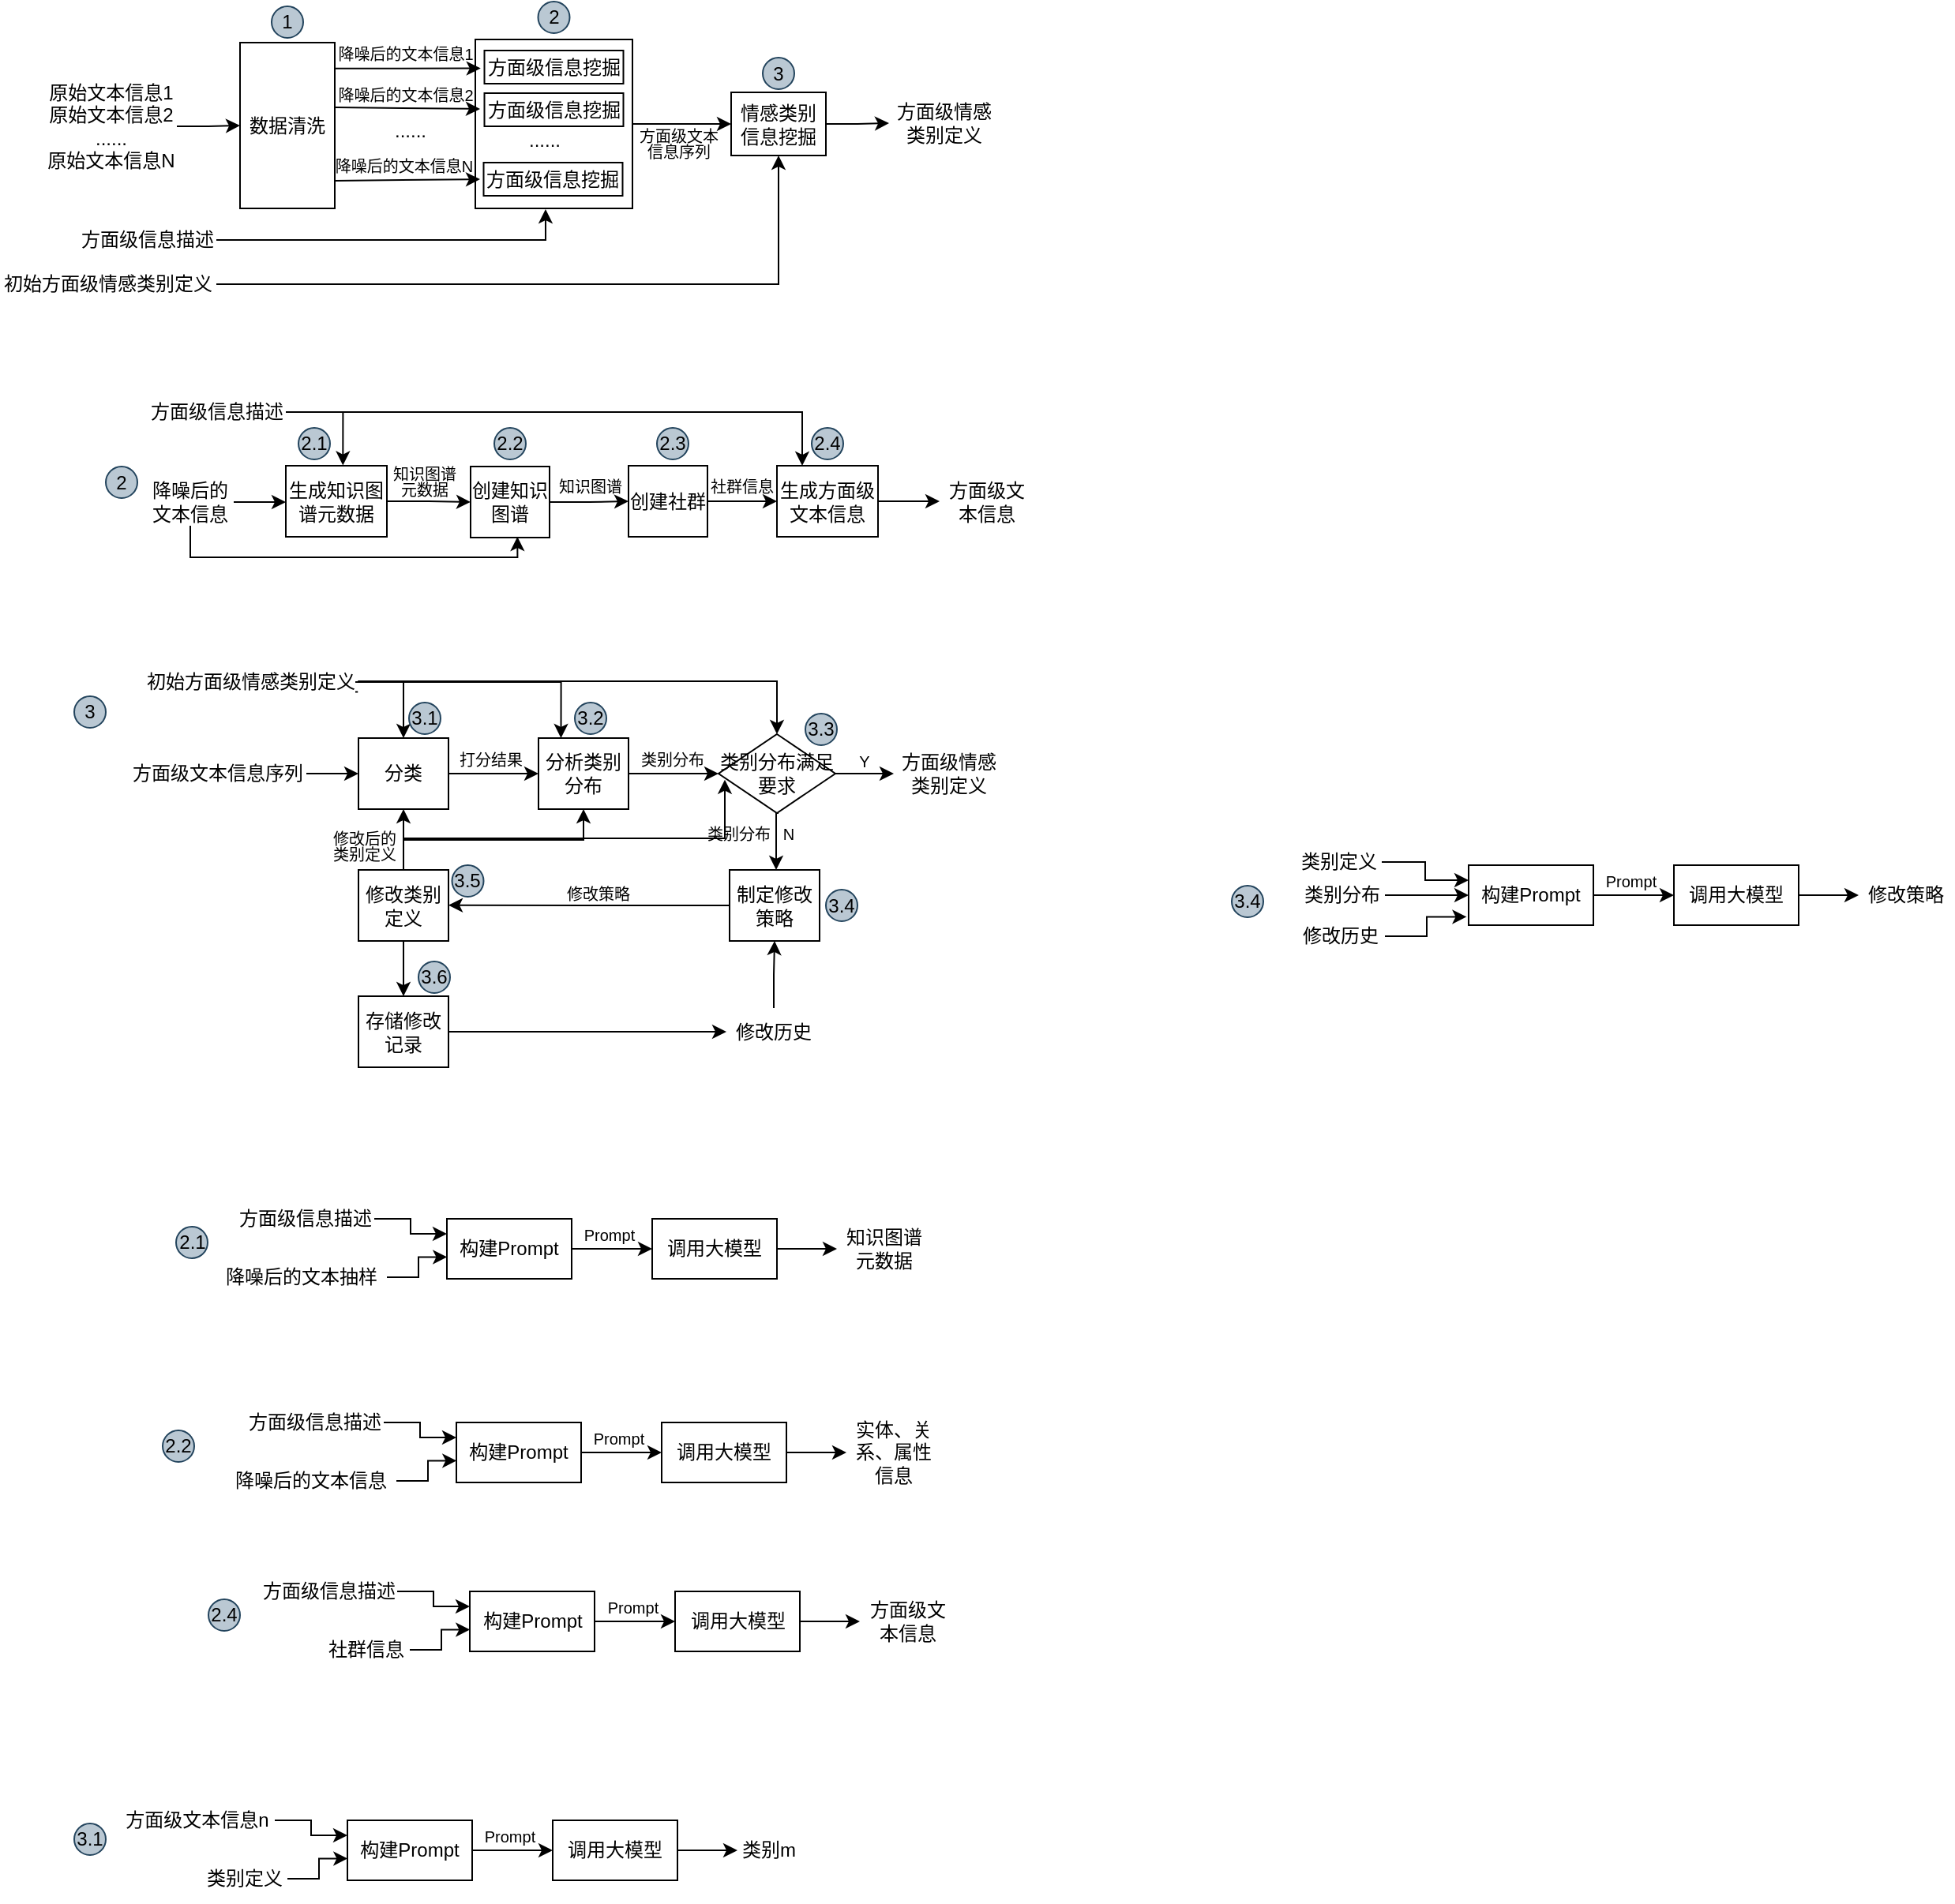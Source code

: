 <mxfile version="24.7.5">
  <diagram name="第 1 页" id="x-QEAbta-AVP9oPIon_w">
    <mxGraphModel dx="1357" dy="846" grid="0" gridSize="10" guides="1" tooltips="1" connect="1" arrows="1" fold="1" page="0" pageScale="1" pageWidth="827" pageHeight="1169" math="0" shadow="0">
      <root>
        <mxCell id="0" />
        <mxCell id="1" parent="0" />
        <mxCell id="vtAz4cOcmQASGgDo1OFz-104" style="edgeStyle=orthogonalEdgeStyle;rounded=0;orthogonalLoop=1;jettySize=auto;html=1;exitX=1;exitY=0.5;exitDx=0;exitDy=0;entryX=0;entryY=0.5;entryDx=0;entryDy=0;" edge="1" parent="1" source="vtAz4cOcmQASGgDo1OFz-1" target="vtAz4cOcmQASGgDo1OFz-2">
          <mxGeometry relative="1" as="geometry" />
        </mxCell>
        <mxCell id="vtAz4cOcmQASGgDo1OFz-1" value="原始文本信息1&lt;div&gt;原始文本信息2&lt;br&gt;&lt;/div&gt;&lt;div&gt;......&lt;/div&gt;&lt;div&gt;原始文本信息N&lt;br&gt;&lt;/div&gt;" style="text;html=1;align=center;verticalAlign=middle;whiteSpace=wrap;rounded=0;" vertex="1" parent="1">
          <mxGeometry x="-215" y="8" width="83" height="62" as="geometry" />
        </mxCell>
        <mxCell id="vtAz4cOcmQASGgDo1OFz-2" value="数据清洗" style="rounded=0;whiteSpace=wrap;html=1;" vertex="1" parent="1">
          <mxGeometry x="-92" y="-14" width="60" height="105" as="geometry" />
        </mxCell>
        <mxCell id="vtAz4cOcmQASGgDo1OFz-14" style="edgeStyle=orthogonalEdgeStyle;rounded=0;orthogonalLoop=1;jettySize=auto;html=1;exitX=1;exitY=0.5;exitDx=0;exitDy=0;entryX=0;entryY=0.5;entryDx=0;entryDy=0;" edge="1" parent="1" source="vtAz4cOcmQASGgDo1OFz-3" target="vtAz4cOcmQASGgDo1OFz-4">
          <mxGeometry relative="1" as="geometry" />
        </mxCell>
        <mxCell id="vtAz4cOcmQASGgDo1OFz-3" value="" style="rounded=0;whiteSpace=wrap;html=1;" vertex="1" parent="1">
          <mxGeometry x="57" y="-16" width="99.5" height="107" as="geometry" />
        </mxCell>
        <mxCell id="vtAz4cOcmQASGgDo1OFz-20" style="edgeStyle=orthogonalEdgeStyle;rounded=0;orthogonalLoop=1;jettySize=auto;html=1;exitX=1;exitY=0.5;exitDx=0;exitDy=0;" edge="1" parent="1" source="vtAz4cOcmQASGgDo1OFz-4" target="vtAz4cOcmQASGgDo1OFz-5">
          <mxGeometry relative="1" as="geometry" />
        </mxCell>
        <mxCell id="vtAz4cOcmQASGgDo1OFz-4" value="情感类别信息挖掘" style="rounded=0;whiteSpace=wrap;html=1;" vertex="1" parent="1">
          <mxGeometry x="219" y="17.5" width="60" height="40" as="geometry" />
        </mxCell>
        <mxCell id="vtAz4cOcmQASGgDo1OFz-5" value="方面级情感类别定义" style="text;html=1;align=center;verticalAlign=middle;whiteSpace=wrap;rounded=0;" vertex="1" parent="1">
          <mxGeometry x="319" y="22" width="70" height="30" as="geometry" />
        </mxCell>
        <mxCell id="vtAz4cOcmQASGgDo1OFz-12" value="方面级信息描述" style="text;html=1;align=center;verticalAlign=middle;whiteSpace=wrap;rounded=0;" vertex="1" parent="1">
          <mxGeometry x="-194" y="96" width="87" height="30" as="geometry" />
        </mxCell>
        <mxCell id="vtAz4cOcmQASGgDo1OFz-15" value="&lt;p style=&quot;line-height: 100%; font-size: 10px;&quot;&gt;&lt;font style=&quot;font-size: 10px;&quot;&gt;方面级文本信息序列&lt;/font&gt;&lt;/p&gt;" style="text;html=1;align=center;verticalAlign=middle;whiteSpace=wrap;rounded=0;spacing=2;fontSize=10;" vertex="1" parent="1">
          <mxGeometry x="160" y="44.5" width="52" height="10" as="geometry" />
        </mxCell>
        <mxCell id="vtAz4cOcmQASGgDo1OFz-18" style="edgeStyle=orthogonalEdgeStyle;rounded=0;orthogonalLoop=1;jettySize=auto;html=1;exitX=1;exitY=0.5;exitDx=0;exitDy=0;entryX=0.5;entryY=1;entryDx=0;entryDy=0;" edge="1" parent="1" source="vtAz4cOcmQASGgDo1OFz-16" target="vtAz4cOcmQASGgDo1OFz-4">
          <mxGeometry relative="1" as="geometry" />
        </mxCell>
        <mxCell id="vtAz4cOcmQASGgDo1OFz-16" value="初始方面级情感类别定义" style="text;html=1;align=center;verticalAlign=middle;whiteSpace=wrap;rounded=0;" vertex="1" parent="1">
          <mxGeometry x="-244" y="124" width="137" height="30" as="geometry" />
        </mxCell>
        <mxCell id="vtAz4cOcmQASGgDo1OFz-19" style="edgeStyle=orthogonalEdgeStyle;rounded=0;orthogonalLoop=1;jettySize=auto;html=1;exitX=1;exitY=0.5;exitDx=0;exitDy=0;entryX=0.447;entryY=1.005;entryDx=0;entryDy=0;entryPerimeter=0;" edge="1" parent="1" source="vtAz4cOcmQASGgDo1OFz-12" target="vtAz4cOcmQASGgDo1OFz-3">
          <mxGeometry relative="1" as="geometry" />
        </mxCell>
        <mxCell id="vtAz4cOcmQASGgDo1OFz-23" value="1" style="ellipse;whiteSpace=wrap;html=1;aspect=fixed;fillColor=#bac8d3;strokeColor=#23445d;" vertex="1" parent="1">
          <mxGeometry x="-72" y="-37" width="20" height="20" as="geometry" />
        </mxCell>
        <mxCell id="vtAz4cOcmQASGgDo1OFz-24" value="2" style="ellipse;whiteSpace=wrap;html=1;aspect=fixed;fillColor=#bac8d3;strokeColor=#23445d;" vertex="1" parent="1">
          <mxGeometry x="96.75" y="-40" width="20" height="20" as="geometry" />
        </mxCell>
        <mxCell id="vtAz4cOcmQASGgDo1OFz-25" value="3" style="ellipse;whiteSpace=wrap;html=1;aspect=fixed;fillColor=#bac8d3;strokeColor=#23445d;" vertex="1" parent="1">
          <mxGeometry x="239" y="-4.5" width="20" height="20" as="geometry" />
        </mxCell>
        <mxCell id="vtAz4cOcmQASGgDo1OFz-26" value="2" style="ellipse;whiteSpace=wrap;html=1;aspect=fixed;fillColor=#bac8d3;strokeColor=#23445d;" vertex="1" parent="1">
          <mxGeometry x="-177" y="254.5" width="20" height="20" as="geometry" />
        </mxCell>
        <mxCell id="vtAz4cOcmQASGgDo1OFz-33" style="edgeStyle=orthogonalEdgeStyle;rounded=0;orthogonalLoop=1;jettySize=auto;html=1;exitX=1;exitY=0.5;exitDx=0;exitDy=0;entryX=0;entryY=0.5;entryDx=0;entryDy=0;" edge="1" parent="1" source="vtAz4cOcmQASGgDo1OFz-27" target="vtAz4cOcmQASGgDo1OFz-28">
          <mxGeometry relative="1" as="geometry" />
        </mxCell>
        <mxCell id="vtAz4cOcmQASGgDo1OFz-27" value="降噪后的文本信息" style="text;html=1;align=center;verticalAlign=middle;whiteSpace=wrap;rounded=0;" vertex="1" parent="1">
          <mxGeometry x="-151" y="262" width="55" height="30" as="geometry" />
        </mxCell>
        <mxCell id="vtAz4cOcmQASGgDo1OFz-34" style="edgeStyle=orthogonalEdgeStyle;rounded=0;orthogonalLoop=1;jettySize=auto;html=1;exitX=1;exitY=0.5;exitDx=0;exitDy=0;entryX=0;entryY=0.5;entryDx=0;entryDy=0;" edge="1" parent="1" source="vtAz4cOcmQASGgDo1OFz-28" target="vtAz4cOcmQASGgDo1OFz-29">
          <mxGeometry relative="1" as="geometry" />
        </mxCell>
        <mxCell id="vtAz4cOcmQASGgDo1OFz-28" value="生成知识图谱元数据" style="rounded=0;whiteSpace=wrap;html=1;" vertex="1" parent="1">
          <mxGeometry x="-63" y="254" width="64" height="45" as="geometry" />
        </mxCell>
        <mxCell id="vtAz4cOcmQASGgDo1OFz-37" style="edgeStyle=orthogonalEdgeStyle;rounded=0;orthogonalLoop=1;jettySize=auto;html=1;exitX=1;exitY=0.5;exitDx=0;exitDy=0;entryX=0;entryY=0.5;entryDx=0;entryDy=0;" edge="1" parent="1" source="vtAz4cOcmQASGgDo1OFz-29" target="vtAz4cOcmQASGgDo1OFz-30">
          <mxGeometry relative="1" as="geometry" />
        </mxCell>
        <mxCell id="vtAz4cOcmQASGgDo1OFz-29" value="创建知识图谱" style="rounded=0;whiteSpace=wrap;html=1;" vertex="1" parent="1">
          <mxGeometry x="54" y="254.5" width="50" height="45" as="geometry" />
        </mxCell>
        <mxCell id="vtAz4cOcmQASGgDo1OFz-39" style="edgeStyle=orthogonalEdgeStyle;rounded=0;orthogonalLoop=1;jettySize=auto;html=1;exitX=1;exitY=0.5;exitDx=0;exitDy=0;entryX=0;entryY=0.5;entryDx=0;entryDy=0;" edge="1" parent="1" source="vtAz4cOcmQASGgDo1OFz-30" target="vtAz4cOcmQASGgDo1OFz-31">
          <mxGeometry relative="1" as="geometry" />
        </mxCell>
        <mxCell id="vtAz4cOcmQASGgDo1OFz-30" value="创建社群" style="rounded=0;whiteSpace=wrap;html=1;" vertex="1" parent="1">
          <mxGeometry x="154" y="254" width="50" height="45" as="geometry" />
        </mxCell>
        <mxCell id="vtAz4cOcmQASGgDo1OFz-41" style="edgeStyle=orthogonalEdgeStyle;rounded=0;orthogonalLoop=1;jettySize=auto;html=1;exitX=1;exitY=0.5;exitDx=0;exitDy=0;" edge="1" parent="1" source="vtAz4cOcmQASGgDo1OFz-31" target="vtAz4cOcmQASGgDo1OFz-32">
          <mxGeometry relative="1" as="geometry" />
        </mxCell>
        <mxCell id="vtAz4cOcmQASGgDo1OFz-31" value="生成方面级文本信息" style="rounded=0;whiteSpace=wrap;html=1;" vertex="1" parent="1">
          <mxGeometry x="248" y="254" width="64" height="45" as="geometry" />
        </mxCell>
        <mxCell id="vtAz4cOcmQASGgDo1OFz-32" value="方面级文本信息" style="text;html=1;align=center;verticalAlign=middle;whiteSpace=wrap;rounded=0;" vertex="1" parent="1">
          <mxGeometry x="351" y="261.5" width="60" height="30" as="geometry" />
        </mxCell>
        <mxCell id="vtAz4cOcmQASGgDo1OFz-35" value="&lt;p style=&quot;line-height: 100%; font-size: 10px;&quot;&gt;&lt;font style=&quot;font-size: 10px;&quot;&gt;知识图谱元数据&lt;/font&gt;&lt;/p&gt;" style="text;html=1;align=center;verticalAlign=middle;whiteSpace=wrap;rounded=0;spacing=2;fontSize=10;" vertex="1" parent="1">
          <mxGeometry x="3" y="258.5" width="44" height="10" as="geometry" />
        </mxCell>
        <mxCell id="vtAz4cOcmQASGgDo1OFz-36" style="edgeStyle=orthogonalEdgeStyle;rounded=0;orthogonalLoop=1;jettySize=auto;html=1;exitX=0.5;exitY=1;exitDx=0;exitDy=0;entryX=0.593;entryY=0.989;entryDx=0;entryDy=0;entryPerimeter=0;" edge="1" parent="1" source="vtAz4cOcmQASGgDo1OFz-27" target="vtAz4cOcmQASGgDo1OFz-29">
          <mxGeometry relative="1" as="geometry" />
        </mxCell>
        <mxCell id="vtAz4cOcmQASGgDo1OFz-38" value="&lt;p style=&quot;line-height: 100%; font-size: 10px;&quot;&gt;&lt;font style=&quot;font-size: 10px;&quot;&gt;知识图谱&lt;/font&gt;&lt;/p&gt;" style="text;html=1;align=center;verticalAlign=middle;whiteSpace=wrap;rounded=0;spacing=2;fontSize=10;" vertex="1" parent="1">
          <mxGeometry x="108" y="261.5" width="44" height="10" as="geometry" />
        </mxCell>
        <mxCell id="vtAz4cOcmQASGgDo1OFz-40" value="&lt;p style=&quot;line-height: 100%; font-size: 10px;&quot;&gt;&lt;font style=&quot;font-size: 10px;&quot;&gt;社群信息&lt;/font&gt;&lt;/p&gt;" style="text;html=1;align=center;verticalAlign=middle;whiteSpace=wrap;rounded=0;spacing=2;fontSize=10;" vertex="1" parent="1">
          <mxGeometry x="204" y="262" width="44" height="10" as="geometry" />
        </mxCell>
        <mxCell id="vtAz4cOcmQASGgDo1OFz-42" value="3" style="ellipse;whiteSpace=wrap;html=1;aspect=fixed;fillColor=#bac8d3;strokeColor=#23445d;" vertex="1" parent="1">
          <mxGeometry x="-197" y="400" width="20" height="20" as="geometry" />
        </mxCell>
        <mxCell id="vtAz4cOcmQASGgDo1OFz-55" style="edgeStyle=orthogonalEdgeStyle;rounded=0;orthogonalLoop=1;jettySize=auto;html=1;entryX=0.5;entryY=0;entryDx=0;entryDy=0;" edge="1" parent="1" target="vtAz4cOcmQASGgDo1OFz-46">
          <mxGeometry relative="1" as="geometry">
            <mxPoint x="-20" y="397" as="sourcePoint" />
            <Array as="points">
              <mxPoint x="-20" y="391" />
              <mxPoint x="12" y="391" />
            </Array>
          </mxGeometry>
        </mxCell>
        <mxCell id="vtAz4cOcmQASGgDo1OFz-53" style="edgeStyle=orthogonalEdgeStyle;rounded=0;orthogonalLoop=1;jettySize=auto;html=1;exitX=1;exitY=0.5;exitDx=0;exitDy=0;entryX=0;entryY=0.5;entryDx=0;entryDy=0;" edge="1" parent="1" source="vtAz4cOcmQASGgDo1OFz-44" target="vtAz4cOcmQASGgDo1OFz-46">
          <mxGeometry relative="1" as="geometry" />
        </mxCell>
        <mxCell id="vtAz4cOcmQASGgDo1OFz-44" value="方面级文本信息序列" style="text;html=1;align=center;verticalAlign=middle;whiteSpace=wrap;rounded=0;" vertex="1" parent="1">
          <mxGeometry x="-162" y="434" width="112" height="30" as="geometry" />
        </mxCell>
        <mxCell id="vtAz4cOcmQASGgDo1OFz-56" style="edgeStyle=orthogonalEdgeStyle;rounded=0;orthogonalLoop=1;jettySize=auto;html=1;exitX=1;exitY=0.5;exitDx=0;exitDy=0;entryX=0;entryY=0.5;entryDx=0;entryDy=0;" edge="1" parent="1" source="vtAz4cOcmQASGgDo1OFz-46" target="vtAz4cOcmQASGgDo1OFz-47">
          <mxGeometry relative="1" as="geometry" />
        </mxCell>
        <mxCell id="vtAz4cOcmQASGgDo1OFz-46" value="分类" style="rounded=0;whiteSpace=wrap;html=1;" vertex="1" parent="1">
          <mxGeometry x="-17" y="426.5" width="57" height="45" as="geometry" />
        </mxCell>
        <mxCell id="vtAz4cOcmQASGgDo1OFz-58" style="edgeStyle=orthogonalEdgeStyle;rounded=0;orthogonalLoop=1;jettySize=auto;html=1;exitX=1;exitY=0.5;exitDx=0;exitDy=0;entryX=0;entryY=0.5;entryDx=0;entryDy=0;" edge="1" parent="1" source="vtAz4cOcmQASGgDo1OFz-47" target="vtAz4cOcmQASGgDo1OFz-48">
          <mxGeometry relative="1" as="geometry" />
        </mxCell>
        <mxCell id="vtAz4cOcmQASGgDo1OFz-47" value="分析类别分布" style="rounded=0;whiteSpace=wrap;html=1;" vertex="1" parent="1">
          <mxGeometry x="97" y="426.5" width="57" height="45" as="geometry" />
        </mxCell>
        <mxCell id="vtAz4cOcmQASGgDo1OFz-60" style="edgeStyle=orthogonalEdgeStyle;rounded=0;orthogonalLoop=1;jettySize=auto;html=1;exitX=1;exitY=0.5;exitDx=0;exitDy=0;" edge="1" parent="1" source="vtAz4cOcmQASGgDo1OFz-48" target="vtAz4cOcmQASGgDo1OFz-49">
          <mxGeometry relative="1" as="geometry" />
        </mxCell>
        <mxCell id="vtAz4cOcmQASGgDo1OFz-62" style="edgeStyle=orthogonalEdgeStyle;rounded=0;orthogonalLoop=1;jettySize=auto;html=1;exitX=0.5;exitY=1;exitDx=0;exitDy=0;entryX=0.5;entryY=0;entryDx=0;entryDy=0;" edge="1" parent="1">
          <mxGeometry relative="1" as="geometry">
            <mxPoint x="249" y="474" as="sourcePoint" />
            <mxPoint x="247.5" y="510" as="targetPoint" />
          </mxGeometry>
        </mxCell>
        <mxCell id="vtAz4cOcmQASGgDo1OFz-48" value="类别分布满足要求" style="rhombus;whiteSpace=wrap;html=1;" vertex="1" parent="1">
          <mxGeometry x="211" y="424" width="74" height="50" as="geometry" />
        </mxCell>
        <mxCell id="vtAz4cOcmQASGgDo1OFz-49" value="方面级情感类别定义" style="text;html=1;align=center;verticalAlign=middle;whiteSpace=wrap;rounded=0;" vertex="1" parent="1">
          <mxGeometry x="322" y="434" width="70" height="30" as="geometry" />
        </mxCell>
        <mxCell id="vtAz4cOcmQASGgDo1OFz-66" style="edgeStyle=orthogonalEdgeStyle;rounded=0;orthogonalLoop=1;jettySize=auto;html=1;exitX=0;exitY=0.5;exitDx=0;exitDy=0;" edge="1" parent="1" source="vtAz4cOcmQASGgDo1OFz-51">
          <mxGeometry relative="1" as="geometry">
            <mxPoint x="40" y="532.333" as="targetPoint" />
          </mxGeometry>
        </mxCell>
        <mxCell id="vtAz4cOcmQASGgDo1OFz-51" value="制定修改策略" style="rounded=0;whiteSpace=wrap;html=1;" vertex="1" parent="1">
          <mxGeometry x="218" y="510" width="57" height="45" as="geometry" />
        </mxCell>
        <mxCell id="vtAz4cOcmQASGgDo1OFz-64" style="edgeStyle=orthogonalEdgeStyle;rounded=0;orthogonalLoop=1;jettySize=auto;html=1;exitX=0.5;exitY=0;exitDx=0;exitDy=0;entryX=0.5;entryY=1;entryDx=0;entryDy=0;" edge="1" parent="1" source="vtAz4cOcmQASGgDo1OFz-52" target="vtAz4cOcmQASGgDo1OFz-46">
          <mxGeometry relative="1" as="geometry" />
        </mxCell>
        <mxCell id="vtAz4cOcmQASGgDo1OFz-69" style="edgeStyle=orthogonalEdgeStyle;rounded=0;orthogonalLoop=1;jettySize=auto;html=1;exitX=0.5;exitY=1;exitDx=0;exitDy=0;entryX=0.5;entryY=0;entryDx=0;entryDy=0;" edge="1" parent="1" source="vtAz4cOcmQASGgDo1OFz-52" target="vtAz4cOcmQASGgDo1OFz-68">
          <mxGeometry relative="1" as="geometry" />
        </mxCell>
        <mxCell id="vtAz4cOcmQASGgDo1OFz-165" style="edgeStyle=orthogonalEdgeStyle;rounded=0;orthogonalLoop=1;jettySize=auto;html=1;exitX=0.5;exitY=0;exitDx=0;exitDy=0;entryX=0.5;entryY=1;entryDx=0;entryDy=0;" edge="1" parent="1" source="vtAz4cOcmQASGgDo1OFz-52" target="vtAz4cOcmQASGgDo1OFz-47">
          <mxGeometry relative="1" as="geometry">
            <Array as="points">
              <mxPoint x="12" y="491" />
              <mxPoint x="126" y="491" />
            </Array>
          </mxGeometry>
        </mxCell>
        <mxCell id="vtAz4cOcmQASGgDo1OFz-52" value="修改类别定义" style="rounded=0;whiteSpace=wrap;html=1;" vertex="1" parent="1">
          <mxGeometry x="-17" y="510" width="57" height="45" as="geometry" />
        </mxCell>
        <mxCell id="vtAz4cOcmQASGgDo1OFz-57" value="&lt;p style=&quot;line-height: 100%; font-size: 10px;&quot;&gt;打分结果&lt;/p&gt;" style="text;html=1;align=center;verticalAlign=middle;whiteSpace=wrap;rounded=0;spacing=2;fontSize=10;" vertex="1" parent="1">
          <mxGeometry x="45" y="435" width="44" height="10" as="geometry" />
        </mxCell>
        <mxCell id="vtAz4cOcmQASGgDo1OFz-59" value="&lt;p style=&quot;line-height: 100%; font-size: 10px;&quot;&gt;类别分布&lt;/p&gt;" style="text;html=1;align=center;verticalAlign=middle;whiteSpace=wrap;rounded=0;spacing=2;fontSize=10;" vertex="1" parent="1">
          <mxGeometry x="160" y="435" width="44" height="10" as="geometry" />
        </mxCell>
        <mxCell id="vtAz4cOcmQASGgDo1OFz-61" value="&lt;p style=&quot;line-height: 100%; font-size: 10px;&quot;&gt;Y&lt;/p&gt;" style="text;html=1;align=center;verticalAlign=middle;whiteSpace=wrap;rounded=0;spacing=2;fontSize=10;" vertex="1" parent="1">
          <mxGeometry x="296" y="435.5" width="15" height="10" as="geometry" />
        </mxCell>
        <mxCell id="vtAz4cOcmQASGgDo1OFz-63" value="&lt;p style=&quot;line-height: 100%; font-size: 10px;&quot;&gt;N&lt;/p&gt;" style="text;html=1;align=center;verticalAlign=middle;whiteSpace=wrap;rounded=0;spacing=2;fontSize=10;" vertex="1" parent="1">
          <mxGeometry x="248" y="482" width="15" height="10" as="geometry" />
        </mxCell>
        <mxCell id="vtAz4cOcmQASGgDo1OFz-65" value="&lt;p style=&quot;line-height: 100%; font-size: 10px;&quot;&gt;修改后的类别定义&lt;/p&gt;" style="text;html=1;align=center;verticalAlign=middle;whiteSpace=wrap;rounded=0;spacing=2;fontSize=10;" vertex="1" parent="1">
          <mxGeometry x="-35" y="490" width="44" height="10" as="geometry" />
        </mxCell>
        <mxCell id="vtAz4cOcmQASGgDo1OFz-67" value="&lt;p style=&quot;line-height: 100%; font-size: 10px;&quot;&gt;类别分布&lt;/p&gt;" style="text;html=1;align=center;verticalAlign=middle;whiteSpace=wrap;rounded=0;spacing=2;fontSize=10;" vertex="1" parent="1">
          <mxGeometry x="202" y="482" width="44" height="10" as="geometry" />
        </mxCell>
        <mxCell id="vtAz4cOcmQASGgDo1OFz-72" style="edgeStyle=orthogonalEdgeStyle;rounded=0;orthogonalLoop=1;jettySize=auto;html=1;exitX=1;exitY=0.5;exitDx=0;exitDy=0;entryX=0;entryY=0.5;entryDx=0;entryDy=0;" edge="1" parent="1" source="vtAz4cOcmQASGgDo1OFz-68" target="vtAz4cOcmQASGgDo1OFz-71">
          <mxGeometry relative="1" as="geometry" />
        </mxCell>
        <mxCell id="vtAz4cOcmQASGgDo1OFz-68" value="存储修改记录" style="rounded=0;whiteSpace=wrap;html=1;" vertex="1" parent="1">
          <mxGeometry x="-17" y="590" width="57" height="45" as="geometry" />
        </mxCell>
        <mxCell id="vtAz4cOcmQASGgDo1OFz-73" style="edgeStyle=orthogonalEdgeStyle;rounded=0;orthogonalLoop=1;jettySize=auto;html=1;exitX=0.5;exitY=0;exitDx=0;exitDy=0;entryX=0.5;entryY=1;entryDx=0;entryDy=0;" edge="1" parent="1" source="vtAz4cOcmQASGgDo1OFz-71" target="vtAz4cOcmQASGgDo1OFz-51">
          <mxGeometry relative="1" as="geometry" />
        </mxCell>
        <mxCell id="vtAz4cOcmQASGgDo1OFz-71" value="修改历史" style="text;html=1;align=center;verticalAlign=middle;whiteSpace=wrap;rounded=0;" vertex="1" parent="1">
          <mxGeometry x="216" y="597.5" width="60" height="30" as="geometry" />
        </mxCell>
        <mxCell id="vtAz4cOcmQASGgDo1OFz-141" style="edgeStyle=orthogonalEdgeStyle;rounded=0;orthogonalLoop=1;jettySize=auto;html=1;exitX=1;exitY=0.5;exitDx=0;exitDy=0;entryX=0.25;entryY=0;entryDx=0;entryDy=0;" edge="1" parent="1" source="vtAz4cOcmQASGgDo1OFz-75" target="vtAz4cOcmQASGgDo1OFz-31">
          <mxGeometry relative="1" as="geometry" />
        </mxCell>
        <mxCell id="vtAz4cOcmQASGgDo1OFz-75" value="方面级信息描述" style="text;html=1;align=center;verticalAlign=middle;whiteSpace=wrap;rounded=0;" vertex="1" parent="1">
          <mxGeometry x="-150" y="205" width="87" height="30" as="geometry" />
        </mxCell>
        <mxCell id="vtAz4cOcmQASGgDo1OFz-76" style="edgeStyle=orthogonalEdgeStyle;rounded=0;orthogonalLoop=1;jettySize=auto;html=1;exitX=1;exitY=0.5;exitDx=0;exitDy=0;entryX=0.565;entryY=-0.005;entryDx=0;entryDy=0;entryPerimeter=0;" edge="1" parent="1" source="vtAz4cOcmQASGgDo1OFz-75" target="vtAz4cOcmQASGgDo1OFz-28">
          <mxGeometry relative="1" as="geometry" />
        </mxCell>
        <mxCell id="vtAz4cOcmQASGgDo1OFz-78" value="2.1" style="ellipse;whiteSpace=wrap;html=1;aspect=fixed;fillColor=#bac8d3;strokeColor=#23445d;" vertex="1" parent="1">
          <mxGeometry x="-55" y="230" width="20" height="20" as="geometry" />
        </mxCell>
        <mxCell id="vtAz4cOcmQASGgDo1OFz-79" value="2.2" style="ellipse;whiteSpace=wrap;html=1;aspect=fixed;fillColor=#bac8d3;strokeColor=#23445d;" vertex="1" parent="1">
          <mxGeometry x="69" y="230" width="20" height="20" as="geometry" />
        </mxCell>
        <mxCell id="vtAz4cOcmQASGgDo1OFz-80" value="2.3" style="ellipse;whiteSpace=wrap;html=1;aspect=fixed;fillColor=#bac8d3;strokeColor=#23445d;" vertex="1" parent="1">
          <mxGeometry x="172" y="230" width="20" height="20" as="geometry" />
        </mxCell>
        <mxCell id="vtAz4cOcmQASGgDo1OFz-81" value="2.4" style="ellipse;whiteSpace=wrap;html=1;aspect=fixed;fillColor=#bac8d3;strokeColor=#23445d;" vertex="1" parent="1">
          <mxGeometry x="270" y="230" width="20" height="20" as="geometry" />
        </mxCell>
        <mxCell id="vtAz4cOcmQASGgDo1OFz-82" value="3.1" style="ellipse;whiteSpace=wrap;html=1;aspect=fixed;fillColor=#bac8d3;strokeColor=#23445d;" vertex="1" parent="1">
          <mxGeometry x="15" y="404" width="20" height="20" as="geometry" />
        </mxCell>
        <mxCell id="vtAz4cOcmQASGgDo1OFz-83" value="3.2" style="ellipse;whiteSpace=wrap;html=1;aspect=fixed;fillColor=#bac8d3;strokeColor=#23445d;" vertex="1" parent="1">
          <mxGeometry x="120" y="404" width="20" height="20" as="geometry" />
        </mxCell>
        <mxCell id="vtAz4cOcmQASGgDo1OFz-84" value="3.3" style="ellipse;whiteSpace=wrap;html=1;aspect=fixed;fillColor=#bac8d3;strokeColor=#23445d;" vertex="1" parent="1">
          <mxGeometry x="266" y="411" width="20" height="20" as="geometry" />
        </mxCell>
        <mxCell id="vtAz4cOcmQASGgDo1OFz-85" value="3.4" style="ellipse;whiteSpace=wrap;html=1;aspect=fixed;fillColor=#bac8d3;strokeColor=#23445d;" vertex="1" parent="1">
          <mxGeometry x="279" y="522.5" width="20" height="20" as="geometry" />
        </mxCell>
        <mxCell id="vtAz4cOcmQASGgDo1OFz-86" value="3.5" style="ellipse;whiteSpace=wrap;html=1;aspect=fixed;fillColor=#bac8d3;strokeColor=#23445d;" vertex="1" parent="1">
          <mxGeometry x="42.25" y="507" width="20" height="20" as="geometry" />
        </mxCell>
        <mxCell id="vtAz4cOcmQASGgDo1OFz-87" value="3.6" style="ellipse;whiteSpace=wrap;html=1;aspect=fixed;fillColor=#bac8d3;strokeColor=#23445d;" vertex="1" parent="1">
          <mxGeometry x="21" y="568" width="20" height="20" as="geometry" />
        </mxCell>
        <mxCell id="vtAz4cOcmQASGgDo1OFz-88" value="2.1" style="ellipse;whiteSpace=wrap;html=1;aspect=fixed;fillColor=#bac8d3;strokeColor=#23445d;" vertex="1" parent="1">
          <mxGeometry x="-132.5" y="736" width="20" height="20" as="geometry" />
        </mxCell>
        <mxCell id="vtAz4cOcmQASGgDo1OFz-95" style="edgeStyle=orthogonalEdgeStyle;rounded=0;orthogonalLoop=1;jettySize=auto;html=1;exitX=1;exitY=0.5;exitDx=0;exitDy=0;entryX=0;entryY=0.25;entryDx=0;entryDy=0;" edge="1" parent="1" source="vtAz4cOcmQASGgDo1OFz-89" target="vtAz4cOcmQASGgDo1OFz-93">
          <mxGeometry relative="1" as="geometry" />
        </mxCell>
        <mxCell id="vtAz4cOcmQASGgDo1OFz-89" value="方面级信息描述" style="text;html=1;align=center;verticalAlign=middle;whiteSpace=wrap;rounded=0;" vertex="1" parent="1">
          <mxGeometry x="-94" y="716" width="87" height="30" as="geometry" />
        </mxCell>
        <mxCell id="vtAz4cOcmQASGgDo1OFz-90" value="降噪后的文本抽样" style="text;html=1;align=center;verticalAlign=middle;whiteSpace=wrap;rounded=0;" vertex="1" parent="1">
          <mxGeometry x="-107" y="753" width="108" height="30" as="geometry" />
        </mxCell>
        <mxCell id="vtAz4cOcmQASGgDo1OFz-99" style="edgeStyle=orthogonalEdgeStyle;rounded=0;orthogonalLoop=1;jettySize=auto;html=1;exitX=1;exitY=0.5;exitDx=0;exitDy=0;entryX=0;entryY=0.5;entryDx=0;entryDy=0;" edge="1" parent="1" source="vtAz4cOcmQASGgDo1OFz-93" target="vtAz4cOcmQASGgDo1OFz-98">
          <mxGeometry relative="1" as="geometry" />
        </mxCell>
        <mxCell id="vtAz4cOcmQASGgDo1OFz-93" value="构建Prompt" style="rounded=0;whiteSpace=wrap;html=1;" vertex="1" parent="1">
          <mxGeometry x="39" y="731" width="79" height="38" as="geometry" />
        </mxCell>
        <mxCell id="vtAz4cOcmQASGgDo1OFz-94" value="知识图谱元数据" style="text;html=1;align=center;verticalAlign=middle;whiteSpace=wrap;rounded=0;" vertex="1" parent="1">
          <mxGeometry x="286" y="735" width="60" height="30" as="geometry" />
        </mxCell>
        <mxCell id="vtAz4cOcmQASGgDo1OFz-96" style="edgeStyle=orthogonalEdgeStyle;rounded=0;orthogonalLoop=1;jettySize=auto;html=1;exitX=1;exitY=0.5;exitDx=0;exitDy=0;entryX=0.002;entryY=0.637;entryDx=0;entryDy=0;entryPerimeter=0;" edge="1" parent="1" source="vtAz4cOcmQASGgDo1OFz-90" target="vtAz4cOcmQASGgDo1OFz-93">
          <mxGeometry relative="1" as="geometry" />
        </mxCell>
        <mxCell id="vtAz4cOcmQASGgDo1OFz-102" style="edgeStyle=orthogonalEdgeStyle;rounded=0;orthogonalLoop=1;jettySize=auto;html=1;exitX=1;exitY=0.5;exitDx=0;exitDy=0;" edge="1" parent="1" source="vtAz4cOcmQASGgDo1OFz-98" target="vtAz4cOcmQASGgDo1OFz-94">
          <mxGeometry relative="1" as="geometry" />
        </mxCell>
        <mxCell id="vtAz4cOcmQASGgDo1OFz-98" value="调用大模型" style="rounded=0;whiteSpace=wrap;html=1;" vertex="1" parent="1">
          <mxGeometry x="169" y="731" width="79" height="38" as="geometry" />
        </mxCell>
        <mxCell id="vtAz4cOcmQASGgDo1OFz-100" value="&lt;p style=&quot;line-height: 100%; font-size: 10px;&quot;&gt;Prompt&lt;/p&gt;" style="text;html=1;align=center;verticalAlign=middle;whiteSpace=wrap;rounded=0;spacing=2;fontSize=10;" vertex="1" parent="1">
          <mxGeometry x="120" y="736" width="44" height="10" as="geometry" />
        </mxCell>
        <mxCell id="vtAz4cOcmQASGgDo1OFz-105" value="方面级信息挖掘" style="rounded=0;whiteSpace=wrap;html=1;" vertex="1" parent="1">
          <mxGeometry x="62.75" y="-9" width="88" height="21" as="geometry" />
        </mxCell>
        <mxCell id="vtAz4cOcmQASGgDo1OFz-106" value="方面级信息挖掘" style="rounded=0;whiteSpace=wrap;html=1;" vertex="1" parent="1">
          <mxGeometry x="62.75" y="18" width="88" height="21" as="geometry" />
        </mxCell>
        <mxCell id="vtAz4cOcmQASGgDo1OFz-107" value="......" style="text;html=1;align=center;verticalAlign=middle;whiteSpace=wrap;rounded=0;" vertex="1" parent="1">
          <mxGeometry x="85.25" y="37" width="32" height="21" as="geometry" />
        </mxCell>
        <mxCell id="vtAz4cOcmQASGgDo1OFz-108" value="方面级信息挖掘" style="rounded=0;whiteSpace=wrap;html=1;" vertex="1" parent="1">
          <mxGeometry x="62.25" y="62" width="88" height="21" as="geometry" />
        </mxCell>
        <mxCell id="vtAz4cOcmQASGgDo1OFz-109" value="" style="endArrow=classic;html=1;rounded=0;entryX=0.034;entryY=0.171;entryDx=0;entryDy=0;entryPerimeter=0;exitX=0.996;exitY=0.156;exitDx=0;exitDy=0;exitPerimeter=0;" edge="1" parent="1" source="vtAz4cOcmQASGgDo1OFz-2" target="vtAz4cOcmQASGgDo1OFz-3">
          <mxGeometry width="50" height="50" relative="1" as="geometry">
            <mxPoint x="-23.5" y="3" as="sourcePoint" />
            <mxPoint x="42.5" y="2" as="targetPoint" />
          </mxGeometry>
        </mxCell>
        <mxCell id="vtAz4cOcmQASGgDo1OFz-110" value="&lt;p style=&quot;line-height: 100%; font-size: 10px;&quot;&gt;降噪后的文本信息1&lt;/p&gt;" style="text;html=1;align=center;verticalAlign=middle;whiteSpace=wrap;rounded=0;spacing=2;fontSize=10;" vertex="1" parent="1">
          <mxGeometry x="-31" y="-12" width="88" height="10" as="geometry" />
        </mxCell>
        <mxCell id="vtAz4cOcmQASGgDo1OFz-111" value="" style="endArrow=classic;html=1;rounded=0;entryX=0.034;entryY=0.171;entryDx=0;entryDy=0;entryPerimeter=0;exitX=0.996;exitY=0.391;exitDx=0;exitDy=0;exitPerimeter=0;" edge="1" parent="1" source="vtAz4cOcmQASGgDo1OFz-2">
          <mxGeometry width="50" height="50" relative="1" as="geometry">
            <mxPoint x="-23.5" y="29" as="sourcePoint" />
            <mxPoint x="60" y="28" as="targetPoint" />
          </mxGeometry>
        </mxCell>
        <mxCell id="vtAz4cOcmQASGgDo1OFz-112" value="&lt;p style=&quot;line-height: 100%; font-size: 10px;&quot;&gt;降噪后的文本信息2&lt;/p&gt;" style="text;html=1;align=center;verticalAlign=middle;whiteSpace=wrap;rounded=0;spacing=2;fontSize=10;" vertex="1" parent="1">
          <mxGeometry x="-31" y="14" width="88" height="10" as="geometry" />
        </mxCell>
        <mxCell id="vtAz4cOcmQASGgDo1OFz-113" value="" style="endArrow=classic;html=1;rounded=0;entryX=0.034;entryY=0.171;entryDx=0;entryDy=0;entryPerimeter=0;exitX=1;exitY=0.833;exitDx=0;exitDy=0;exitPerimeter=0;" edge="1" parent="1" source="vtAz4cOcmQASGgDo1OFz-2">
          <mxGeometry width="50" height="50" relative="1" as="geometry">
            <mxPoint x="-23.5" y="73.5" as="sourcePoint" />
            <mxPoint x="60" y="72.5" as="targetPoint" />
          </mxGeometry>
        </mxCell>
        <mxCell id="vtAz4cOcmQASGgDo1OFz-114" value="&lt;p style=&quot;line-height: 100%; font-size: 10px;&quot;&gt;降噪后的文本信息N&lt;/p&gt;" style="text;html=1;align=center;verticalAlign=middle;whiteSpace=wrap;rounded=0;spacing=2;fontSize=10;" vertex="1" parent="1">
          <mxGeometry x="-33" y="58.5" width="90" height="10" as="geometry" />
        </mxCell>
        <mxCell id="vtAz4cOcmQASGgDo1OFz-115" value="......" style="text;html=1;align=center;verticalAlign=middle;whiteSpace=wrap;rounded=0;" vertex="1" parent="1">
          <mxGeometry y="31" width="32" height="21" as="geometry" />
        </mxCell>
        <mxCell id="vtAz4cOcmQASGgDo1OFz-117" value="2.2" style="ellipse;whiteSpace=wrap;html=1;aspect=fixed;fillColor=#bac8d3;strokeColor=#23445d;" vertex="1" parent="1">
          <mxGeometry x="-141" y="865" width="20" height="20" as="geometry" />
        </mxCell>
        <mxCell id="vtAz4cOcmQASGgDo1OFz-118" style="edgeStyle=orthogonalEdgeStyle;rounded=0;orthogonalLoop=1;jettySize=auto;html=1;exitX=1;exitY=0.5;exitDx=0;exitDy=0;entryX=0;entryY=0.25;entryDx=0;entryDy=0;" edge="1" parent="1" source="vtAz4cOcmQASGgDo1OFz-119" target="vtAz4cOcmQASGgDo1OFz-122">
          <mxGeometry relative="1" as="geometry" />
        </mxCell>
        <mxCell id="vtAz4cOcmQASGgDo1OFz-119" value="方面级信息描述" style="text;html=1;align=center;verticalAlign=middle;whiteSpace=wrap;rounded=0;" vertex="1" parent="1">
          <mxGeometry x="-88" y="845" width="87" height="30" as="geometry" />
        </mxCell>
        <mxCell id="vtAz4cOcmQASGgDo1OFz-120" value="降噪后的文本信息" style="text;html=1;align=center;verticalAlign=middle;whiteSpace=wrap;rounded=0;" vertex="1" parent="1">
          <mxGeometry x="-101" y="882" width="108" height="30" as="geometry" />
        </mxCell>
        <mxCell id="vtAz4cOcmQASGgDo1OFz-121" style="edgeStyle=orthogonalEdgeStyle;rounded=0;orthogonalLoop=1;jettySize=auto;html=1;exitX=1;exitY=0.5;exitDx=0;exitDy=0;entryX=0;entryY=0.5;entryDx=0;entryDy=0;" edge="1" parent="1" source="vtAz4cOcmQASGgDo1OFz-122" target="vtAz4cOcmQASGgDo1OFz-126">
          <mxGeometry relative="1" as="geometry" />
        </mxCell>
        <mxCell id="vtAz4cOcmQASGgDo1OFz-122" value="构建Prompt" style="rounded=0;whiteSpace=wrap;html=1;" vertex="1" parent="1">
          <mxGeometry x="45" y="860" width="79" height="38" as="geometry" />
        </mxCell>
        <mxCell id="vtAz4cOcmQASGgDo1OFz-123" value="实体、关系、属性信息" style="text;html=1;align=center;verticalAlign=middle;whiteSpace=wrap;rounded=0;" vertex="1" parent="1">
          <mxGeometry x="292" y="864" width="60" height="30" as="geometry" />
        </mxCell>
        <mxCell id="vtAz4cOcmQASGgDo1OFz-124" style="edgeStyle=orthogonalEdgeStyle;rounded=0;orthogonalLoop=1;jettySize=auto;html=1;exitX=1;exitY=0.5;exitDx=0;exitDy=0;entryX=0.002;entryY=0.637;entryDx=0;entryDy=0;entryPerimeter=0;" edge="1" parent="1" source="vtAz4cOcmQASGgDo1OFz-120" target="vtAz4cOcmQASGgDo1OFz-122">
          <mxGeometry relative="1" as="geometry" />
        </mxCell>
        <mxCell id="vtAz4cOcmQASGgDo1OFz-125" style="edgeStyle=orthogonalEdgeStyle;rounded=0;orthogonalLoop=1;jettySize=auto;html=1;exitX=1;exitY=0.5;exitDx=0;exitDy=0;" edge="1" parent="1" source="vtAz4cOcmQASGgDo1OFz-126" target="vtAz4cOcmQASGgDo1OFz-123">
          <mxGeometry relative="1" as="geometry" />
        </mxCell>
        <mxCell id="vtAz4cOcmQASGgDo1OFz-126" value="调用大模型" style="rounded=0;whiteSpace=wrap;html=1;" vertex="1" parent="1">
          <mxGeometry x="175" y="860" width="79" height="38" as="geometry" />
        </mxCell>
        <mxCell id="vtAz4cOcmQASGgDo1OFz-127" value="&lt;p style=&quot;line-height: 100%; font-size: 10px;&quot;&gt;Prompt&lt;/p&gt;" style="text;html=1;align=center;verticalAlign=middle;whiteSpace=wrap;rounded=0;spacing=2;fontSize=10;" vertex="1" parent="1">
          <mxGeometry x="126" y="865" width="44" height="10" as="geometry" />
        </mxCell>
        <mxCell id="vtAz4cOcmQASGgDo1OFz-130" style="edgeStyle=orthogonalEdgeStyle;rounded=0;orthogonalLoop=1;jettySize=auto;html=1;exitX=1;exitY=0.5;exitDx=0;exitDy=0;entryX=0;entryY=0.25;entryDx=0;entryDy=0;" edge="1" parent="1" source="vtAz4cOcmQASGgDo1OFz-131" target="vtAz4cOcmQASGgDo1OFz-134">
          <mxGeometry relative="1" as="geometry" />
        </mxCell>
        <mxCell id="vtAz4cOcmQASGgDo1OFz-131" value="方面级信息描述" style="text;html=1;align=center;verticalAlign=middle;whiteSpace=wrap;rounded=0;" vertex="1" parent="1">
          <mxGeometry x="-79.5" y="952" width="87" height="30" as="geometry" />
        </mxCell>
        <mxCell id="vtAz4cOcmQASGgDo1OFz-132" value="社群信息" style="text;html=1;align=center;verticalAlign=middle;whiteSpace=wrap;rounded=0;" vertex="1" parent="1">
          <mxGeometry x="-40" y="989" width="55.5" height="30" as="geometry" />
        </mxCell>
        <mxCell id="vtAz4cOcmQASGgDo1OFz-133" style="edgeStyle=orthogonalEdgeStyle;rounded=0;orthogonalLoop=1;jettySize=auto;html=1;exitX=1;exitY=0.5;exitDx=0;exitDy=0;entryX=0;entryY=0.5;entryDx=0;entryDy=0;" edge="1" parent="1" source="vtAz4cOcmQASGgDo1OFz-134" target="vtAz4cOcmQASGgDo1OFz-138">
          <mxGeometry relative="1" as="geometry" />
        </mxCell>
        <mxCell id="vtAz4cOcmQASGgDo1OFz-134" value="构建Prompt" style="rounded=0;whiteSpace=wrap;html=1;" vertex="1" parent="1">
          <mxGeometry x="53.5" y="967" width="79" height="38" as="geometry" />
        </mxCell>
        <mxCell id="vtAz4cOcmQASGgDo1OFz-136" style="edgeStyle=orthogonalEdgeStyle;rounded=0;orthogonalLoop=1;jettySize=auto;html=1;exitX=1;exitY=0.5;exitDx=0;exitDy=0;entryX=0.002;entryY=0.637;entryDx=0;entryDy=0;entryPerimeter=0;" edge="1" parent="1" source="vtAz4cOcmQASGgDo1OFz-132" target="vtAz4cOcmQASGgDo1OFz-134">
          <mxGeometry relative="1" as="geometry" />
        </mxCell>
        <mxCell id="vtAz4cOcmQASGgDo1OFz-137" style="edgeStyle=orthogonalEdgeStyle;rounded=0;orthogonalLoop=1;jettySize=auto;html=1;exitX=1;exitY=0.5;exitDx=0;exitDy=0;" edge="1" parent="1" source="vtAz4cOcmQASGgDo1OFz-138">
          <mxGeometry relative="1" as="geometry">
            <mxPoint x="300.5" y="986" as="targetPoint" />
          </mxGeometry>
        </mxCell>
        <mxCell id="vtAz4cOcmQASGgDo1OFz-138" value="调用大模型" style="rounded=0;whiteSpace=wrap;html=1;" vertex="1" parent="1">
          <mxGeometry x="183.5" y="967" width="79" height="38" as="geometry" />
        </mxCell>
        <mxCell id="vtAz4cOcmQASGgDo1OFz-139" value="&lt;p style=&quot;line-height: 100%; font-size: 10px;&quot;&gt;Prompt&lt;/p&gt;" style="text;html=1;align=center;verticalAlign=middle;whiteSpace=wrap;rounded=0;spacing=2;fontSize=10;" vertex="1" parent="1">
          <mxGeometry x="134.5" y="972" width="44" height="10" as="geometry" />
        </mxCell>
        <mxCell id="vtAz4cOcmQASGgDo1OFz-140" value="2.4" style="ellipse;whiteSpace=wrap;html=1;aspect=fixed;fillColor=#bac8d3;strokeColor=#23445d;" vertex="1" parent="1">
          <mxGeometry x="-112" y="972" width="20" height="20" as="geometry" />
        </mxCell>
        <mxCell id="vtAz4cOcmQASGgDo1OFz-143" value="方面级文本信息" style="text;html=1;align=center;verticalAlign=middle;whiteSpace=wrap;rounded=0;" vertex="1" parent="1">
          <mxGeometry x="301" y="971" width="60" height="30" as="geometry" />
        </mxCell>
        <mxCell id="vtAz4cOcmQASGgDo1OFz-144" value="3.1" style="ellipse;whiteSpace=wrap;html=1;aspect=fixed;fillColor=#bac8d3;strokeColor=#23445d;" vertex="1" parent="1">
          <mxGeometry x="-197" y="1114" width="20" height="20" as="geometry" />
        </mxCell>
        <mxCell id="vtAz4cOcmQASGgDo1OFz-148" style="edgeStyle=orthogonalEdgeStyle;rounded=0;orthogonalLoop=1;jettySize=auto;html=1;exitX=1;exitY=0.5;exitDx=0;exitDy=0;entryX=0;entryY=0.25;entryDx=0;entryDy=0;" edge="1" parent="1" source="vtAz4cOcmQASGgDo1OFz-149" target="vtAz4cOcmQASGgDo1OFz-152">
          <mxGeometry relative="1" as="geometry" />
        </mxCell>
        <mxCell id="vtAz4cOcmQASGgDo1OFz-149" value="方面级文本信息n" style="text;html=1;align=center;verticalAlign=middle;whiteSpace=wrap;rounded=0;" vertex="1" parent="1">
          <mxGeometry x="-168" y="1097" width="98" height="30" as="geometry" />
        </mxCell>
        <mxCell id="vtAz4cOcmQASGgDo1OFz-150" value="类别定义" style="text;html=1;align=center;verticalAlign=middle;whiteSpace=wrap;rounded=0;" vertex="1" parent="1">
          <mxGeometry x="-117.5" y="1134" width="55.5" height="30" as="geometry" />
        </mxCell>
        <mxCell id="vtAz4cOcmQASGgDo1OFz-151" style="edgeStyle=orthogonalEdgeStyle;rounded=0;orthogonalLoop=1;jettySize=auto;html=1;exitX=1;exitY=0.5;exitDx=0;exitDy=0;entryX=0;entryY=0.5;entryDx=0;entryDy=0;" edge="1" parent="1" source="vtAz4cOcmQASGgDo1OFz-152" target="vtAz4cOcmQASGgDo1OFz-155">
          <mxGeometry relative="1" as="geometry" />
        </mxCell>
        <mxCell id="vtAz4cOcmQASGgDo1OFz-152" value="构建Prompt" style="rounded=0;whiteSpace=wrap;html=1;" vertex="1" parent="1">
          <mxGeometry x="-24" y="1112" width="79" height="38" as="geometry" />
        </mxCell>
        <mxCell id="vtAz4cOcmQASGgDo1OFz-153" style="edgeStyle=orthogonalEdgeStyle;rounded=0;orthogonalLoop=1;jettySize=auto;html=1;exitX=1;exitY=0.5;exitDx=0;exitDy=0;entryX=0.002;entryY=0.637;entryDx=0;entryDy=0;entryPerimeter=0;" edge="1" parent="1" source="vtAz4cOcmQASGgDo1OFz-150" target="vtAz4cOcmQASGgDo1OFz-152">
          <mxGeometry relative="1" as="geometry" />
        </mxCell>
        <mxCell id="vtAz4cOcmQASGgDo1OFz-154" style="edgeStyle=orthogonalEdgeStyle;rounded=0;orthogonalLoop=1;jettySize=auto;html=1;exitX=1;exitY=0.5;exitDx=0;exitDy=0;" edge="1" parent="1" source="vtAz4cOcmQASGgDo1OFz-155">
          <mxGeometry relative="1" as="geometry">
            <mxPoint x="223" y="1131" as="targetPoint" />
          </mxGeometry>
        </mxCell>
        <mxCell id="vtAz4cOcmQASGgDo1OFz-155" value="调用大模型" style="rounded=0;whiteSpace=wrap;html=1;" vertex="1" parent="1">
          <mxGeometry x="106" y="1112" width="79" height="38" as="geometry" />
        </mxCell>
        <mxCell id="vtAz4cOcmQASGgDo1OFz-156" value="&lt;p style=&quot;line-height: 100%; font-size: 10px;&quot;&gt;Prompt&lt;/p&gt;" style="text;html=1;align=center;verticalAlign=middle;whiteSpace=wrap;rounded=0;spacing=2;fontSize=10;" vertex="1" parent="1">
          <mxGeometry x="57" y="1117" width="44" height="10" as="geometry" />
        </mxCell>
        <mxCell id="vtAz4cOcmQASGgDo1OFz-157" value="类别m" style="text;html=1;align=center;verticalAlign=middle;whiteSpace=wrap;rounded=0;" vertex="1" parent="1">
          <mxGeometry x="223.5" y="1116" width="37.5" height="30" as="geometry" />
        </mxCell>
        <mxCell id="vtAz4cOcmQASGgDo1OFz-161" style="edgeStyle=orthogonalEdgeStyle;rounded=0;orthogonalLoop=1;jettySize=auto;html=1;exitX=1;exitY=0.75;exitDx=0;exitDy=0;entryX=0.25;entryY=0;entryDx=0;entryDy=0;" edge="1" parent="1" source="vtAz4cOcmQASGgDo1OFz-160" target="vtAz4cOcmQASGgDo1OFz-47">
          <mxGeometry relative="1" as="geometry">
            <Array as="points">
              <mxPoint x="-23" y="391" />
              <mxPoint x="111" y="391" />
            </Array>
          </mxGeometry>
        </mxCell>
        <mxCell id="vtAz4cOcmQASGgDo1OFz-162" style="edgeStyle=orthogonalEdgeStyle;rounded=0;orthogonalLoop=1;jettySize=auto;html=1;exitX=1;exitY=0.5;exitDx=0;exitDy=0;entryX=0.5;entryY=0;entryDx=0;entryDy=0;" edge="1" parent="1" source="vtAz4cOcmQASGgDo1OFz-160" target="vtAz4cOcmQASGgDo1OFz-48">
          <mxGeometry relative="1" as="geometry">
            <Array as="points">
              <mxPoint x="248" y="391" />
            </Array>
          </mxGeometry>
        </mxCell>
        <mxCell id="vtAz4cOcmQASGgDo1OFz-160" value="&lt;span style=&quot;color: rgb(0, 0, 0); font-family: Helvetica; font-size: 12px; font-style: normal; font-variant-ligatures: normal; font-variant-caps: normal; font-weight: 400; letter-spacing: normal; orphans: 2; text-align: center; text-indent: 0px; text-transform: none; widows: 2; word-spacing: 0px; -webkit-text-stroke-width: 0px; white-space: normal; background-color: rgb(255, 255, 255); text-decoration-thickness: initial; text-decoration-style: initial; text-decoration-color: initial; display: inline !important; float: none;&quot;&gt;初始方面级情感类别定义&lt;/span&gt;" style="text;whiteSpace=wrap;html=1;" vertex="1" parent="1">
          <mxGeometry x="-153.12" y="377" width="135.75" height="27" as="geometry" />
        </mxCell>
        <mxCell id="vtAz4cOcmQASGgDo1OFz-167" style="edgeStyle=orthogonalEdgeStyle;rounded=0;orthogonalLoop=1;jettySize=auto;html=1;exitX=0.5;exitY=0;exitDx=0;exitDy=0;entryX=0.054;entryY=0.577;entryDx=0;entryDy=0;entryPerimeter=0;" edge="1" parent="1" source="vtAz4cOcmQASGgDo1OFz-52" target="vtAz4cOcmQASGgDo1OFz-48">
          <mxGeometry relative="1" as="geometry">
            <Array as="points">
              <mxPoint x="12" y="490" />
              <mxPoint x="215" y="490" />
            </Array>
          </mxGeometry>
        </mxCell>
        <mxCell id="vtAz4cOcmQASGgDo1OFz-168" value="3.4" style="ellipse;whiteSpace=wrap;html=1;aspect=fixed;fillColor=#bac8d3;strokeColor=#23445d;" vertex="1" parent="1">
          <mxGeometry x="536" y="520" width="20" height="20" as="geometry" />
        </mxCell>
        <mxCell id="vtAz4cOcmQASGgDo1OFz-169" style="edgeStyle=orthogonalEdgeStyle;rounded=0;orthogonalLoop=1;jettySize=auto;html=1;exitX=1;exitY=0.5;exitDx=0;exitDy=0;entryX=0;entryY=0.25;entryDx=0;entryDy=0;" edge="1" parent="1" source="vtAz4cOcmQASGgDo1OFz-170" target="vtAz4cOcmQASGgDo1OFz-173">
          <mxGeometry relative="1" as="geometry" />
        </mxCell>
        <mxCell id="vtAz4cOcmQASGgDo1OFz-170" value="类别定义" style="text;html=1;align=center;verticalAlign=middle;whiteSpace=wrap;rounded=0;" vertex="1" parent="1">
          <mxGeometry x="577" y="490" width="54" height="30" as="geometry" />
        </mxCell>
        <mxCell id="vtAz4cOcmQASGgDo1OFz-172" style="edgeStyle=orthogonalEdgeStyle;rounded=0;orthogonalLoop=1;jettySize=auto;html=1;exitX=1;exitY=0.5;exitDx=0;exitDy=0;entryX=0;entryY=0.5;entryDx=0;entryDy=0;" edge="1" parent="1" source="vtAz4cOcmQASGgDo1OFz-173" target="vtAz4cOcmQASGgDo1OFz-177">
          <mxGeometry relative="1" as="geometry" />
        </mxCell>
        <mxCell id="vtAz4cOcmQASGgDo1OFz-173" value="构建Prompt" style="rounded=0;whiteSpace=wrap;html=1;" vertex="1" parent="1">
          <mxGeometry x="686" y="507" width="79" height="38" as="geometry" />
        </mxCell>
        <mxCell id="vtAz4cOcmQASGgDo1OFz-174" value="修改策略" style="text;html=1;align=center;verticalAlign=middle;whiteSpace=wrap;rounded=0;" vertex="1" parent="1">
          <mxGeometry x="933" y="511" width="60" height="30" as="geometry" />
        </mxCell>
        <mxCell id="vtAz4cOcmQASGgDo1OFz-176" style="edgeStyle=orthogonalEdgeStyle;rounded=0;orthogonalLoop=1;jettySize=auto;html=1;exitX=1;exitY=0.5;exitDx=0;exitDy=0;" edge="1" parent="1" source="vtAz4cOcmQASGgDo1OFz-177" target="vtAz4cOcmQASGgDo1OFz-174">
          <mxGeometry relative="1" as="geometry" />
        </mxCell>
        <mxCell id="vtAz4cOcmQASGgDo1OFz-177" value="调用大模型" style="rounded=0;whiteSpace=wrap;html=1;" vertex="1" parent="1">
          <mxGeometry x="816" y="507" width="79" height="38" as="geometry" />
        </mxCell>
        <mxCell id="vtAz4cOcmQASGgDo1OFz-178" value="&lt;p style=&quot;line-height: 100%; font-size: 10px;&quot;&gt;Prompt&lt;/p&gt;" style="text;html=1;align=center;verticalAlign=middle;whiteSpace=wrap;rounded=0;spacing=2;fontSize=10;" vertex="1" parent="1">
          <mxGeometry x="767" y="512" width="44" height="10" as="geometry" />
        </mxCell>
        <mxCell id="vtAz4cOcmQASGgDo1OFz-190" value="修改历史" style="text;html=1;align=center;verticalAlign=middle;whiteSpace=wrap;rounded=0;" vertex="1" parent="1">
          <mxGeometry x="577" y="537" width="56" height="30" as="geometry" />
        </mxCell>
        <mxCell id="vtAz4cOcmQASGgDo1OFz-191" style="edgeStyle=orthogonalEdgeStyle;rounded=0;orthogonalLoop=1;jettySize=auto;html=1;exitX=1;exitY=0.5;exitDx=0;exitDy=0;entryX=-0.016;entryY=0.861;entryDx=0;entryDy=0;entryPerimeter=0;" edge="1" parent="1" source="vtAz4cOcmQASGgDo1OFz-190" target="vtAz4cOcmQASGgDo1OFz-173">
          <mxGeometry relative="1" as="geometry" />
        </mxCell>
        <mxCell id="vtAz4cOcmQASGgDo1OFz-195" style="edgeStyle=orthogonalEdgeStyle;rounded=0;orthogonalLoop=1;jettySize=auto;html=1;exitX=1;exitY=0.5;exitDx=0;exitDy=0;entryX=0;entryY=0.5;entryDx=0;entryDy=0;" edge="1" parent="1" source="vtAz4cOcmQASGgDo1OFz-192" target="vtAz4cOcmQASGgDo1OFz-173">
          <mxGeometry relative="1" as="geometry" />
        </mxCell>
        <mxCell id="vtAz4cOcmQASGgDo1OFz-192" value="类别分布" style="text;html=1;align=center;verticalAlign=middle;whiteSpace=wrap;rounded=0;" vertex="1" parent="1">
          <mxGeometry x="579" y="511" width="54" height="30" as="geometry" />
        </mxCell>
        <mxCell id="vtAz4cOcmQASGgDo1OFz-196" value="&lt;p style=&quot;line-height: 100%; font-size: 10px;&quot;&gt;修改策略&lt;/p&gt;" style="text;html=1;align=center;verticalAlign=middle;whiteSpace=wrap;rounded=0;spacing=2;fontSize=10;" vertex="1" parent="1">
          <mxGeometry x="112.5" y="520" width="44" height="10" as="geometry" />
        </mxCell>
      </root>
    </mxGraphModel>
  </diagram>
</mxfile>
